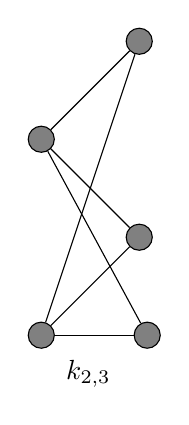 \begin{tikzpicture}
    [a/.style={circle,draw,fill=black!50}]
    \node[a](a) {};
    \node[a](b)[above right=of a] {};
    \node[a](c)[below right=of a] {};
    \node[a](d)[below left=of c] {};
    \node[a](e)[right=of d] {};
    \node[node distance=.1cm](text)[below right=of d] {$ k_{2,3} $};
    \path[-](a) edge node{}(b)edge node{}(c)edge node{}(e)
    (d)edge node{}(b)edge node{}(c)edge node{}(e);
\end{tikzpicture}
